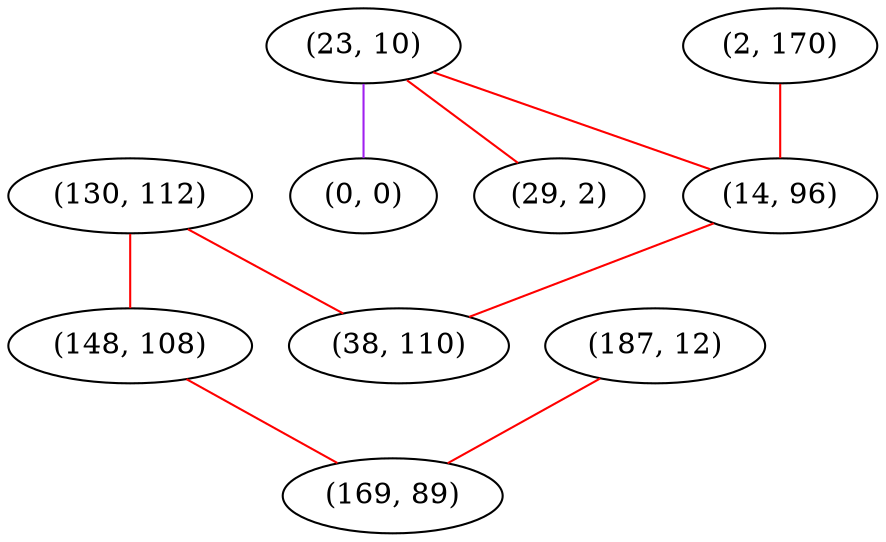 graph "" {
"(130, 112)";
"(148, 108)";
"(23, 10)";
"(187, 12)";
"(2, 170)";
"(0, 0)";
"(29, 2)";
"(14, 96)";
"(169, 89)";
"(38, 110)";
"(130, 112)" -- "(148, 108)"  [color=red, key=0, weight=1];
"(130, 112)" -- "(38, 110)"  [color=red, key=0, weight=1];
"(148, 108)" -- "(169, 89)"  [color=red, key=0, weight=1];
"(23, 10)" -- "(0, 0)"  [color=purple, key=0, weight=4];
"(23, 10)" -- "(29, 2)"  [color=red, key=0, weight=1];
"(23, 10)" -- "(14, 96)"  [color=red, key=0, weight=1];
"(187, 12)" -- "(169, 89)"  [color=red, key=0, weight=1];
"(2, 170)" -- "(14, 96)"  [color=red, key=0, weight=1];
"(14, 96)" -- "(38, 110)"  [color=red, key=0, weight=1];
}
